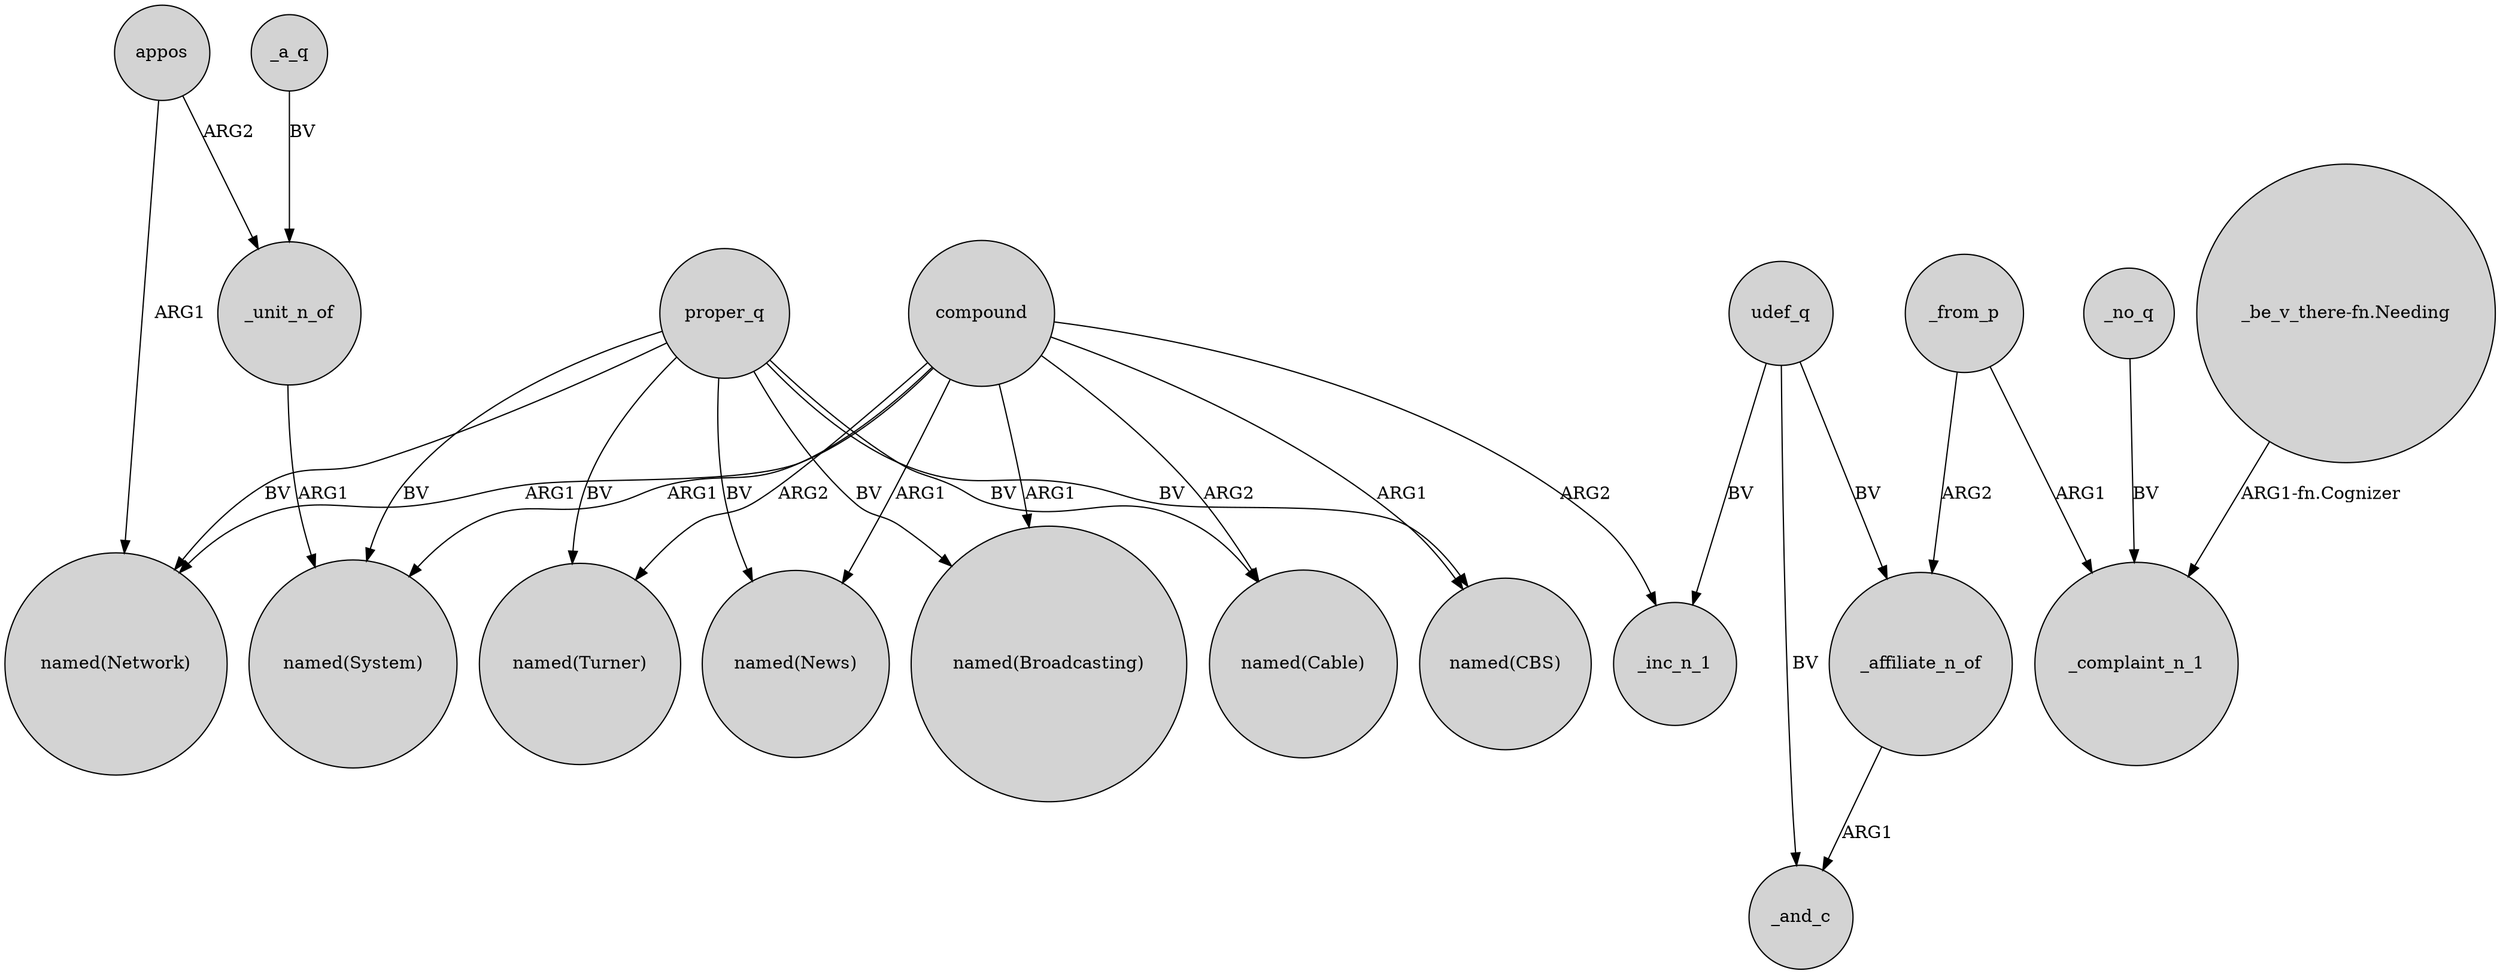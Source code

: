 digraph {
	node [shape=circle style=filled]
	proper_q -> "named(Turner)" [label=BV]
	_from_p -> _complaint_n_1 [label=ARG1]
	appos -> "named(Network)" [label=ARG1]
	proper_q -> "named(System)" [label=BV]
	_affiliate_n_of -> _and_c [label=ARG1]
	udef_q -> _affiliate_n_of [label=BV]
	compound -> "named(Network)" [label=ARG1]
	proper_q -> "named(Network)" [label=BV]
	udef_q -> _and_c [label=BV]
	compound -> "named(CBS)" [label=ARG1]
	_no_q -> _complaint_n_1 [label=BV]
	_unit_n_of -> "named(System)" [label=ARG1]
	_from_p -> _affiliate_n_of [label=ARG2]
	udef_q -> _inc_n_1 [label=BV]
	compound -> "named(Turner)" [label=ARG2]
	compound -> "named(System)" [label=ARG1]
	compound -> _inc_n_1 [label=ARG2]
	proper_q -> "named(CBS)" [label=BV]
	compound -> "named(News)" [label=ARG1]
	proper_q -> "named(Broadcasting)" [label=BV]
	appos -> _unit_n_of [label=ARG2]
	proper_q -> "named(Cable)" [label=BV]
	compound -> "named(Broadcasting)" [label=ARG1]
	proper_q -> "named(News)" [label=BV]
	"_be_v_there-fn.Needing" -> _complaint_n_1 [label="ARG1-fn.Cognizer"]
	_a_q -> _unit_n_of [label=BV]
	compound -> "named(Cable)" [label=ARG2]
}
